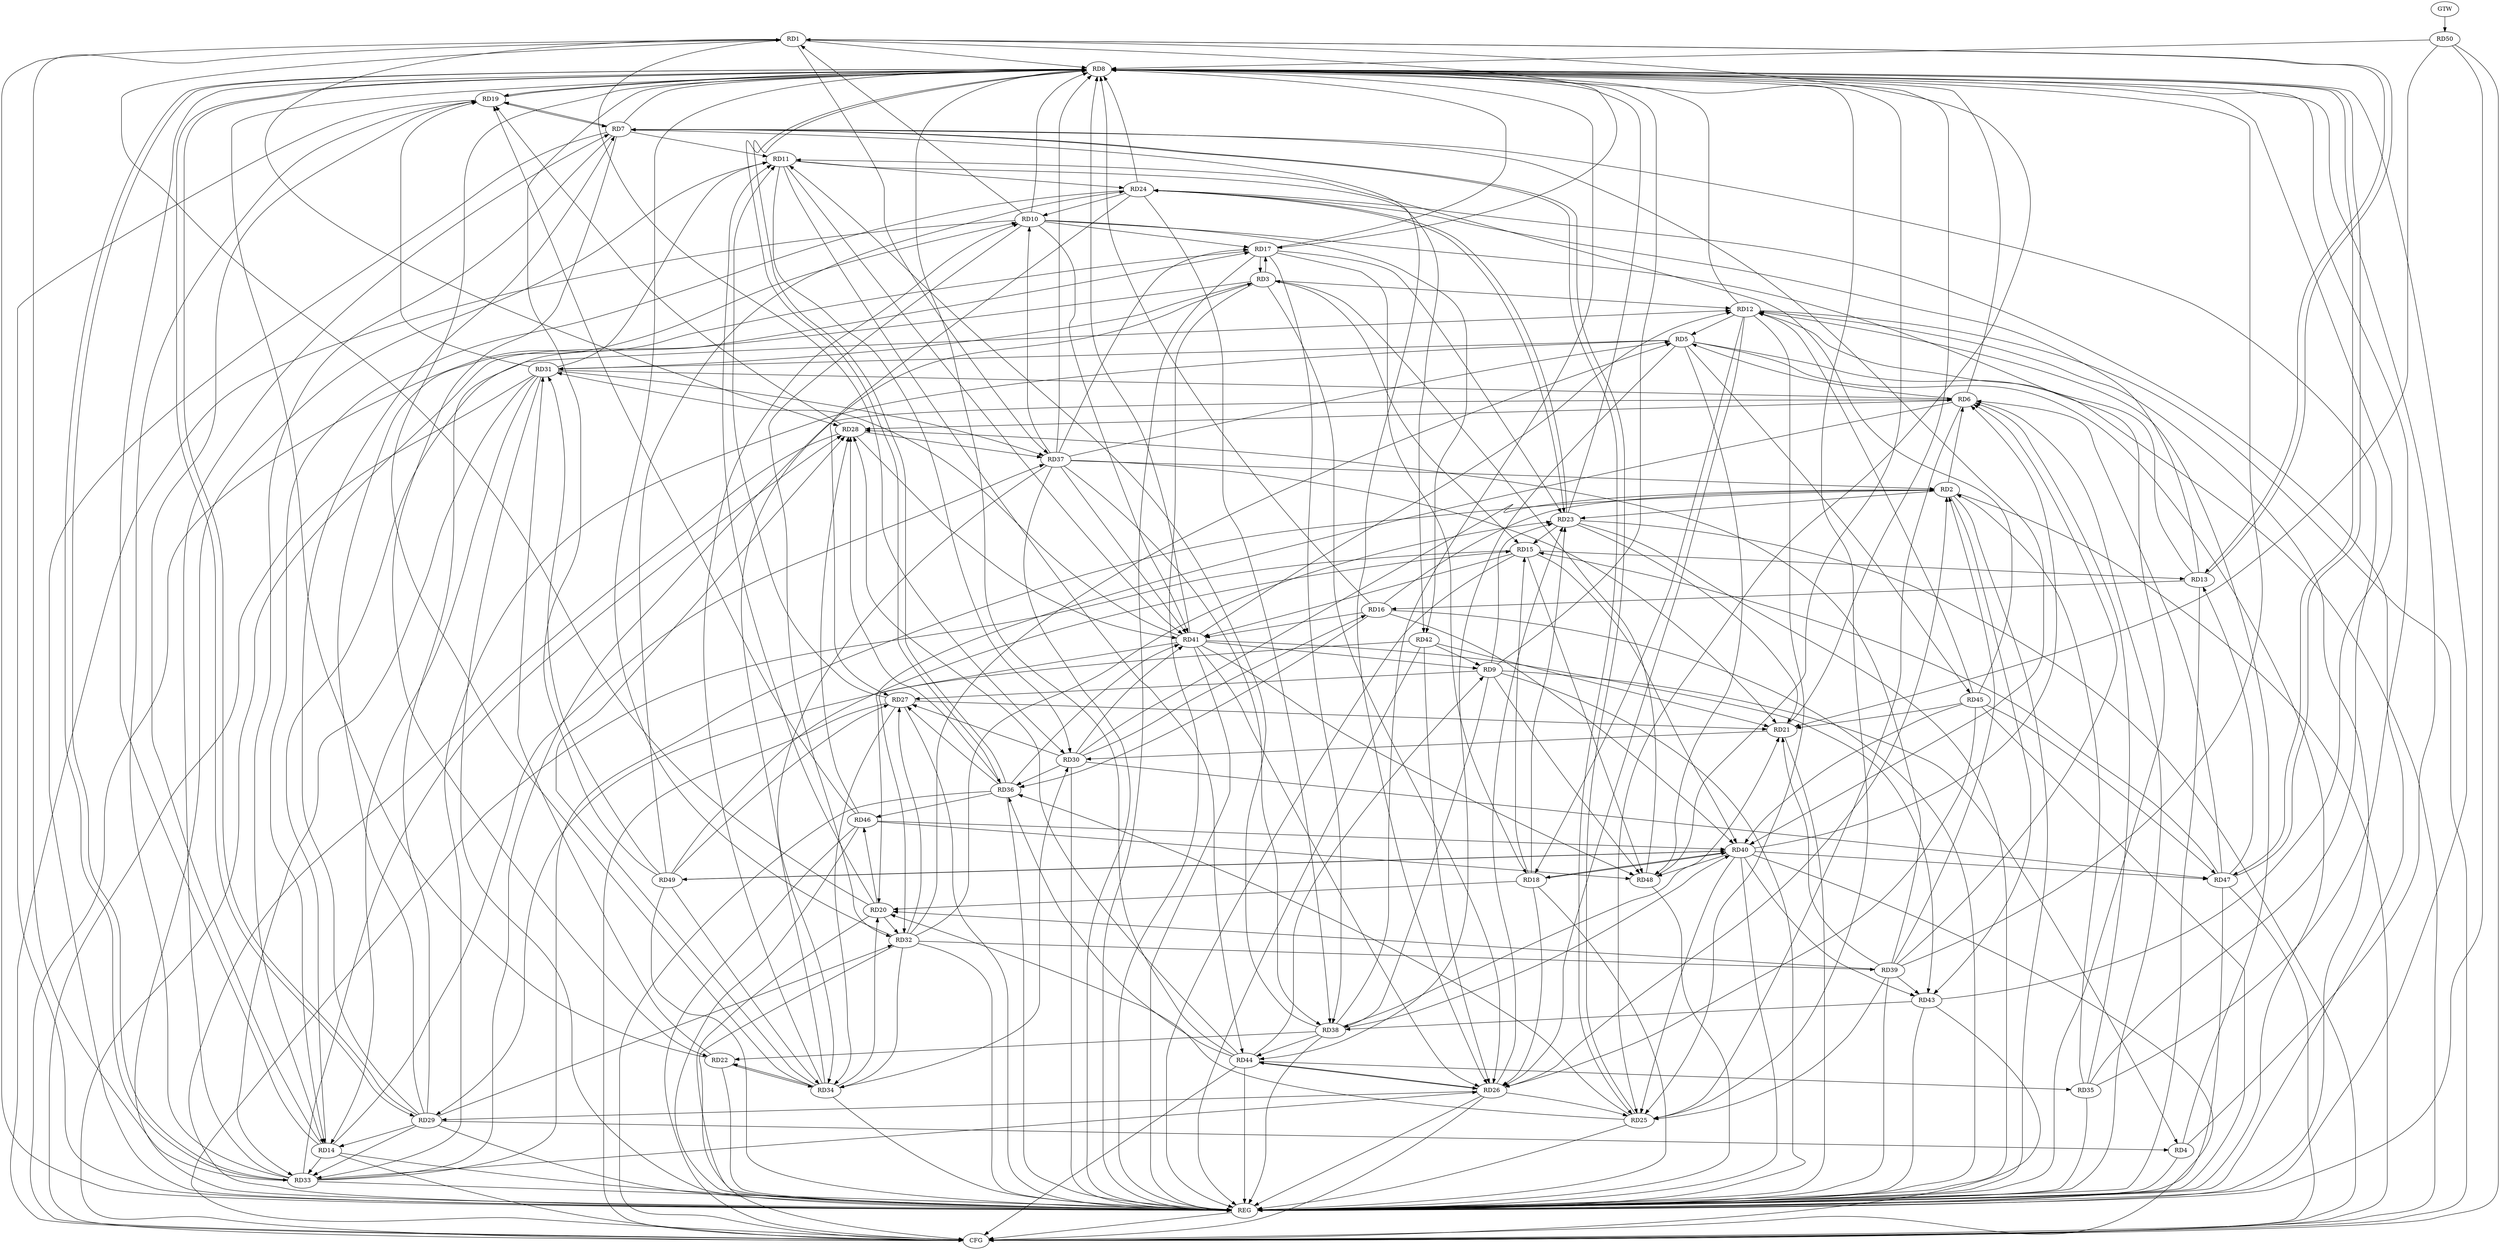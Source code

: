 strict digraph G {
  RD1 [ label="RD1" ];
  RD2 [ label="RD2" ];
  RD3 [ label="RD3" ];
  RD4 [ label="RD4" ];
  RD5 [ label="RD5" ];
  RD6 [ label="RD6" ];
  RD7 [ label="RD7" ];
  RD8 [ label="RD8" ];
  RD9 [ label="RD9" ];
  RD10 [ label="RD10" ];
  RD11 [ label="RD11" ];
  RD12 [ label="RD12" ];
  RD13 [ label="RD13" ];
  RD14 [ label="RD14" ];
  RD15 [ label="RD15" ];
  RD16 [ label="RD16" ];
  RD17 [ label="RD17" ];
  RD18 [ label="RD18" ];
  RD19 [ label="RD19" ];
  RD20 [ label="RD20" ];
  RD21 [ label="RD21" ];
  RD22 [ label="RD22" ];
  RD23 [ label="RD23" ];
  RD24 [ label="RD24" ];
  RD25 [ label="RD25" ];
  RD26 [ label="RD26" ];
  RD27 [ label="RD27" ];
  RD28 [ label="RD28" ];
  RD29 [ label="RD29" ];
  RD30 [ label="RD30" ];
  RD31 [ label="RD31" ];
  RD32 [ label="RD32" ];
  RD33 [ label="RD33" ];
  RD34 [ label="RD34" ];
  RD35 [ label="RD35" ];
  RD36 [ label="RD36" ];
  RD37 [ label="RD37" ];
  RD38 [ label="RD38" ];
  RD39 [ label="RD39" ];
  RD40 [ label="RD40" ];
  RD41 [ label="RD41" ];
  RD42 [ label="RD42" ];
  RD43 [ label="RD43" ];
  RD44 [ label="RD44" ];
  RD45 [ label="RD45" ];
  RD46 [ label="RD46" ];
  RD47 [ label="RD47" ];
  RD48 [ label="RD48" ];
  RD49 [ label="RD49" ];
  RD50 [ label="RD50" ];
  GTW [ label="GTW" ];
  REG [ label="REG" ];
  CFG [ label="CFG" ];
  RD10 -> RD1;
  RD1 -> RD13;
  RD13 -> RD1;
  RD1 -> RD17;
  RD20 -> RD1;
  RD1 -> RD25;
  RD1 -> RD28;
  RD1 -> RD30;
  RD33 -> RD1;
  RD1 -> RD37;
  RD2 -> RD6;
  RD16 -> RD2;
  RD2 -> RD23;
  RD26 -> RD2;
  RD30 -> RD2;
  RD33 -> RD2;
  RD35 -> RD2;
  RD37 -> RD2;
  RD39 -> RD2;
  RD2 -> RD43;
  RD3 -> RD12;
  RD3 -> RD15;
  RD3 -> RD17;
  RD17 -> RD3;
  RD3 -> RD26;
  RD3 -> RD31;
  RD34 -> RD3;
  RD48 -> RD3;
  RD9 -> RD4;
  RD4 -> RD12;
  RD29 -> RD4;
  RD6 -> RD5;
  RD12 -> RD5;
  RD5 -> RD31;
  RD32 -> RD5;
  RD5 -> RD33;
  RD37 -> RD5;
  RD5 -> RD44;
  RD5 -> RD45;
  RD5 -> RD48;
  RD6 -> RD20;
  RD6 -> RD25;
  RD6 -> RD28;
  RD31 -> RD6;
  RD33 -> RD6;
  RD35 -> RD6;
  RD39 -> RD6;
  RD40 -> RD6;
  RD47 -> RD6;
  RD7 -> RD11;
  RD7 -> RD14;
  RD7 -> RD19;
  RD19 -> RD7;
  RD7 -> RD22;
  RD7 -> RD25;
  RD25 -> RD7;
  RD7 -> RD26;
  RD29 -> RD7;
  RD33 -> RD7;
  RD35 -> RD7;
  RD7 -> RD40;
  RD9 -> RD8;
  RD16 -> RD8;
  RD8 -> RD19;
  RD8 -> RD29;
  RD29 -> RD8;
  RD32 -> RD8;
  RD8 -> RD33;
  RD34 -> RD8;
  RD8 -> RD36;
  RD37 -> RD8;
  RD38 -> RD8;
  RD39 -> RD8;
  RD41 -> RD8;
  RD8 -> RD47;
  RD9 -> RD23;
  RD9 -> RD27;
  RD9 -> RD38;
  RD41 -> RD9;
  RD42 -> RD9;
  RD44 -> RD9;
  RD9 -> RD48;
  RD10 -> RD17;
  RD24 -> RD10;
  RD29 -> RD10;
  RD10 -> RD32;
  RD34 -> RD10;
  RD37 -> RD10;
  RD10 -> RD41;
  RD10 -> RD42;
  RD20 -> RD11;
  RD11 -> RD24;
  RD27 -> RD11;
  RD11 -> RD30;
  RD31 -> RD11;
  RD38 -> RD11;
  RD11 -> RD41;
  RD11 -> RD42;
  RD11 -> RD44;
  RD45 -> RD11;
  RD13 -> RD12;
  RD14 -> RD12;
  RD12 -> RD18;
  RD12 -> RD25;
  RD12 -> RD26;
  RD41 -> RD12;
  RD45 -> RD12;
  RD15 -> RD13;
  RD13 -> RD16;
  RD13 -> RD24;
  RD47 -> RD13;
  RD14 -> RD19;
  RD24 -> RD14;
  RD29 -> RD14;
  RD31 -> RD14;
  RD14 -> RD33;
  RD14 -> RD37;
  RD18 -> RD15;
  RD23 -> RD15;
  RD15 -> RD40;
  RD15 -> RD41;
  RD47 -> RD15;
  RD15 -> RD48;
  RD49 -> RD15;
  RD30 -> RD16;
  RD16 -> RD36;
  RD16 -> RD40;
  RD16 -> RD41;
  RD17 -> RD18;
  RD17 -> RD23;
  RD29 -> RD17;
  RD37 -> RD17;
  RD17 -> RD38;
  RD18 -> RD20;
  RD18 -> RD23;
  RD18 -> RD26;
  RD18 -> RD40;
  RD40 -> RD18;
  RD28 -> RD19;
  RD31 -> RD19;
  RD33 -> RD19;
  RD46 -> RD19;
  RD25 -> RD20;
  RD20 -> RD32;
  RD34 -> RD20;
  RD39 -> RD20;
  RD20 -> RD46;
  RD23 -> RD21;
  RD27 -> RD21;
  RD21 -> RD30;
  RD37 -> RD21;
  RD38 -> RD21;
  RD39 -> RD21;
  RD42 -> RD21;
  RD45 -> RD21;
  RD50 -> RD21;
  RD22 -> RD31;
  RD22 -> RD34;
  RD34 -> RD22;
  RD38 -> RD22;
  RD23 -> RD24;
  RD24 -> RD23;
  RD26 -> RD23;
  RD32 -> RD23;
  RD24 -> RD27;
  RD24 -> RD38;
  RD49 -> RD24;
  RD26 -> RD25;
  RD25 -> RD36;
  RD39 -> RD25;
  RD40 -> RD25;
  RD26 -> RD29;
  RD33 -> RD26;
  RD41 -> RD26;
  RD42 -> RD26;
  RD26 -> RD44;
  RD44 -> RD26;
  RD45 -> RD26;
  RD30 -> RD27;
  RD32 -> RD27;
  RD27 -> RD34;
  RD36 -> RD27;
  RD49 -> RD27;
  RD33 -> RD28;
  RD34 -> RD28;
  RD36 -> RD28;
  RD28 -> RD37;
  RD39 -> RD28;
  RD28 -> RD41;
  RD44 -> RD28;
  RD46 -> RD28;
  RD29 -> RD32;
  RD29 -> RD33;
  RD42 -> RD29;
  RD34 -> RD30;
  RD30 -> RD36;
  RD30 -> RD41;
  RD30 -> RD47;
  RD31 -> RD33;
  RD31 -> RD37;
  RD41 -> RD31;
  RD49 -> RD31;
  RD32 -> RD34;
  RD32 -> RD39;
  RD41 -> RD32;
  RD37 -> RD34;
  RD49 -> RD34;
  RD44 -> RD35;
  RD36 -> RD41;
  RD44 -> RD36;
  RD36 -> RD46;
  RD37 -> RD38;
  RD37 -> RD41;
  RD38 -> RD40;
  RD43 -> RD38;
  RD38 -> RD44;
  RD39 -> RD43;
  RD40 -> RD43;
  RD45 -> RD40;
  RD46 -> RD40;
  RD40 -> RD47;
  RD40 -> RD48;
  RD40 -> RD49;
  RD49 -> RD40;
  RD41 -> RD43;
  RD41 -> RD48;
  RD45 -> RD47;
  RD46 -> RD48;
  GTW -> RD50;
  RD1 -> REG;
  RD2 -> REG;
  RD3 -> REG;
  RD4 -> REG;
  RD5 -> REG;
  RD6 -> REG;
  RD7 -> REG;
  RD8 -> REG;
  RD9 -> REG;
  RD10 -> REG;
  RD11 -> REG;
  RD12 -> REG;
  RD13 -> REG;
  RD14 -> REG;
  RD15 -> REG;
  RD16 -> REG;
  RD17 -> REG;
  RD18 -> REG;
  RD19 -> REG;
  RD20 -> REG;
  RD21 -> REG;
  RD22 -> REG;
  RD23 -> REG;
  RD24 -> REG;
  RD25 -> REG;
  RD26 -> REG;
  RD27 -> REG;
  RD28 -> REG;
  RD29 -> REG;
  RD30 -> REG;
  RD31 -> REG;
  RD32 -> REG;
  RD33 -> REG;
  RD34 -> REG;
  RD35 -> REG;
  RD36 -> REG;
  RD37 -> REG;
  RD38 -> REG;
  RD39 -> REG;
  RD40 -> REG;
  RD41 -> REG;
  RD42 -> REG;
  RD43 -> REG;
  RD44 -> REG;
  RD45 -> REG;
  RD46 -> REG;
  RD47 -> REG;
  RD48 -> REG;
  RD49 -> REG;
  RD50 -> REG;
  RD40 -> CFG;
  RD12 -> CFG;
  RD2 -> CFG;
  RD31 -> CFG;
  RD46 -> CFG;
  RD10 -> CFG;
  RD47 -> CFG;
  RD44 -> CFG;
  RD17 -> CFG;
  RD27 -> CFG;
  RD43 -> CFG;
  RD3 -> CFG;
  RD15 -> CFG;
  RD26 -> CFG;
  RD32 -> CFG;
  RD50 -> CFG;
  RD5 -> CFG;
  RD23 -> CFG;
  RD36 -> CFG;
  RD14 -> CFG;
  REG -> CFG;
  RD43 -> RD8;
  RD6 -> RD8;
  RD25 -> RD8;
  RD50 -> RD8;
  RD36 -> RD8;
  RD22 -> RD8;
  RD44 -> RD8;
  RD7 -> RD8;
  RD1 -> RD8;
  RD24 -> RD8;
  RD19 -> RD8;
  RD4 -> RD8;
  RD47 -> RD8;
  RD48 -> RD8;
  RD33 -> RD8;
  RD49 -> RD8;
  RD35 -> RD8;
  RD12 -> RD8;
  RD10 -> RD8;
  RD23 -> RD8;
  RD14 -> RD8;
  RD17 -> RD8;
  RD21 -> RD8;
}
